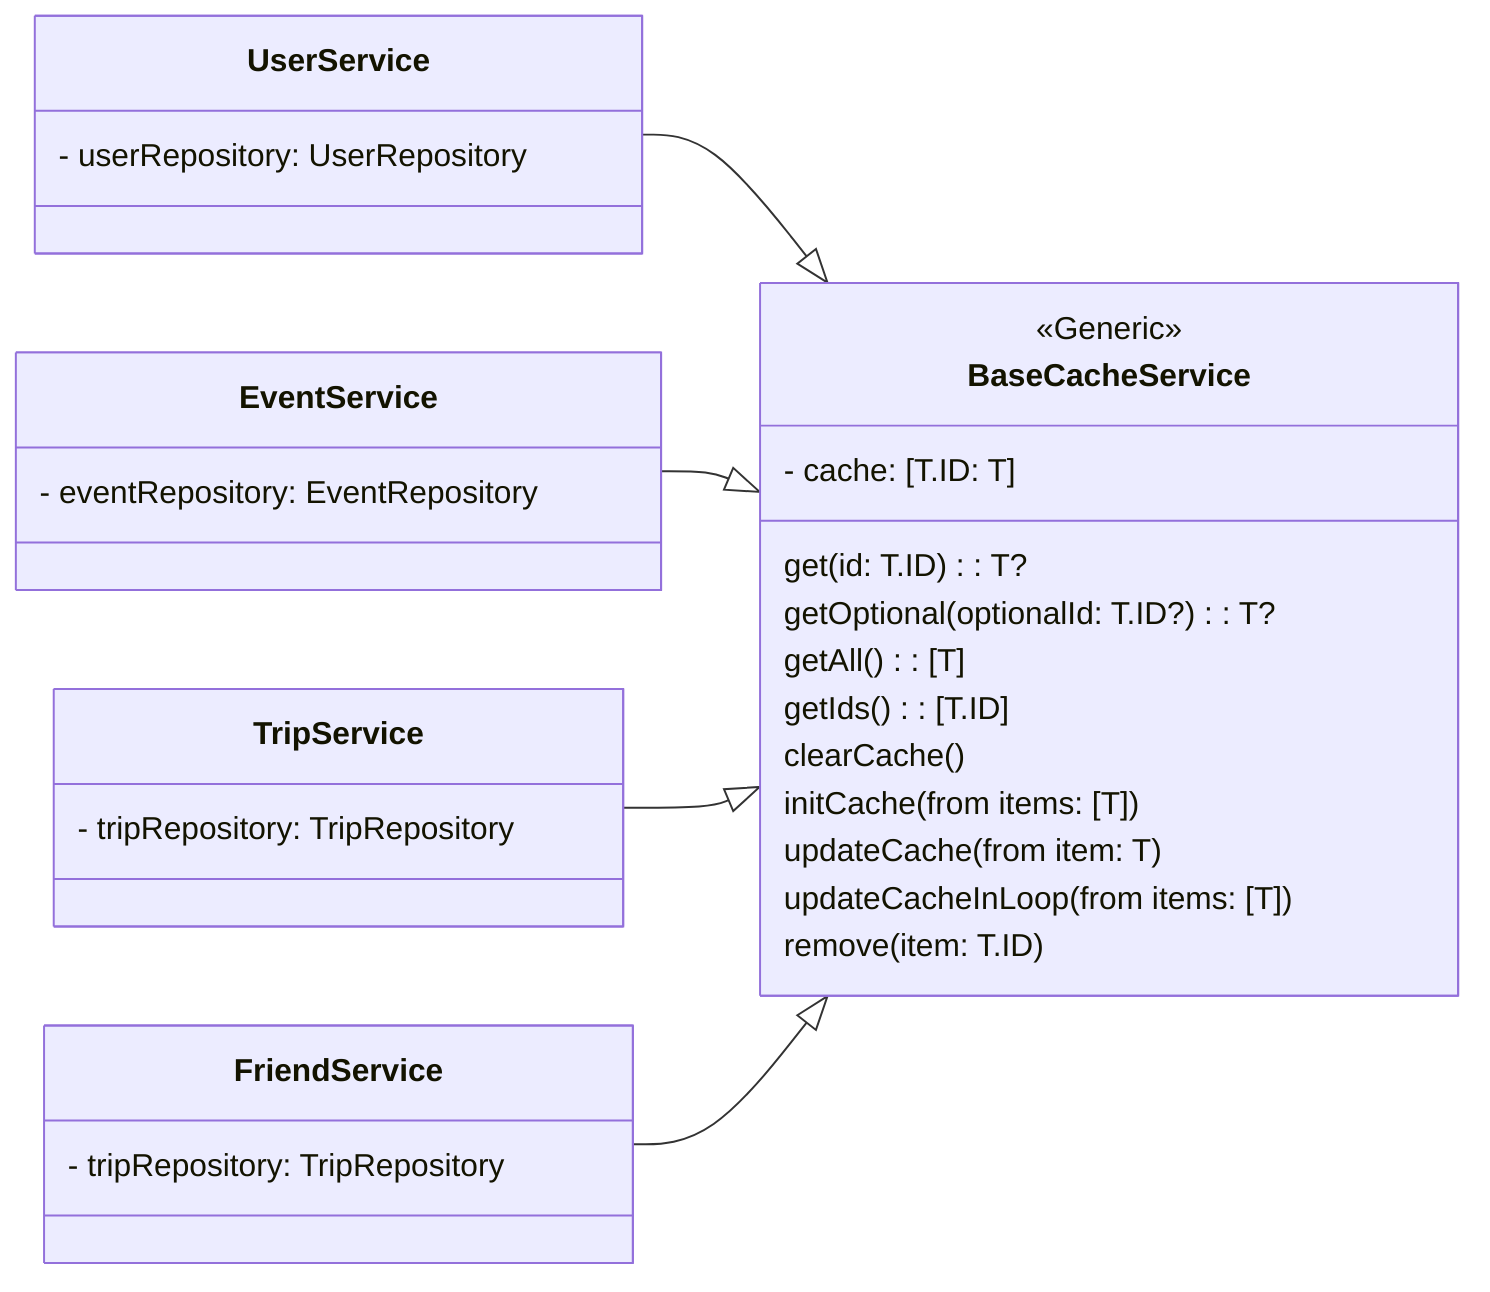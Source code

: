 classDiagram
    direction LR
    UserService --|> BaseCacheService
    EventService --|> BaseCacheService
    TripService --|> BaseCacheService
    FriendService --|> BaseCacheService
    
    class BaseCacheService {
        <<Generic>>
        - cache: [T.ID: T]
        get(id: T.ID): T?
        getOptional(optionalId: T.ID?): T?
        getAll(): [T]
        getIds(): [T.ID]
        clearCache()
        initCache(from items: [T])
        updateCache(from item: T)
        updateCacheInLoop(from items: [T])
        remove(item: T.ID)
    }

    class UserService{
        - userRepository: UserRepository
    }
    class EventService{
        - eventRepository: EventRepository
    }
    class TripService{
        - tripRepository: TripRepository
    }
    class FriendService{
        - tripRepository: TripRepository
    }